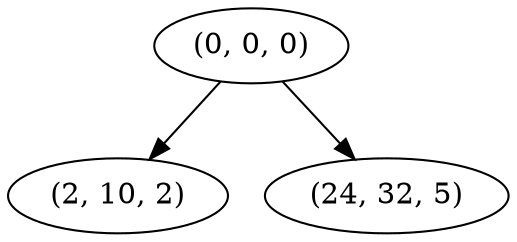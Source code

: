 digraph tree {
    "(0, 0, 0)";
    "(2, 10, 2)";
    "(24, 32, 5)";
    "(0, 0, 0)" -> "(2, 10, 2)";
    "(0, 0, 0)" -> "(24, 32, 5)";
}
